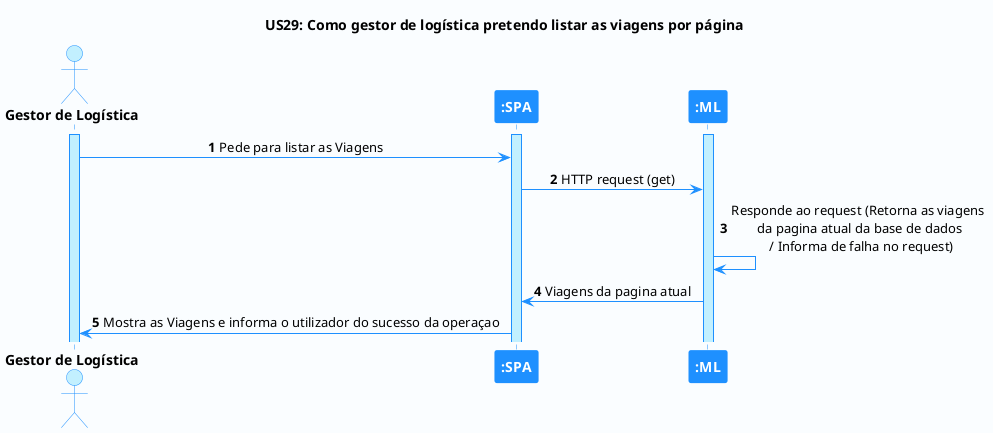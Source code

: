 @startuml hello

'-Style----------------------------------------------------------------------------------------------------------------

autonumber

skinparam DefaultTextAlignment center

skinparam BackgroundColor #fafdff

skinparam sequence {
    LifeLineBorderColor DodgerBlue
    LifeLineBackgroundColor APPLICATION

    ActorBackgroundColor APPLICATION
    ActorBorderColor DodgerBlue

    BackgroundColor #FFFFFF
    ArrowColor DodgerBlue
    BorderColor DodgerBlue

    ParticipantBackgroundColor DodgerBlue
    ParticipantFontColor #FFFFFF
    ParticipantBorderColor DodgerBlue

    GroupBorderColor #082642
    GroupBackgroundColor APPLICATION
}

skinparam note {
    LifeLineBorderColor DodgerBlue
    LifeLineBackgroundColor APPLICATION

    ActorBackgroundColor APPLICATION
    ActorBorderColor DodgerBlue

    BackgroundColor #FFFFFF
    ArrowColor DodgerBlue
    BorderColor DodgerBlue

    ParticipantBackgroundColor DodgerBlue
    ParticipantFontColor #FFFFFF
    ParticipantBorderColor DodgerBlue

    GroupBorderColor #082642
    GroupBackgroundColor APPLICATION
}

'-Title----------------------------------------------------------------------------------------------------------------

title US29: Como gestor de logística pretendo listar as viagens por página

'-Actors/Participants--------------------------------------------------------------------------------------------------

actor "<b>Gestor de Logística" as A
participant "<b>:SPA" as SPA
participant "<b>:ML" as M

'-Associations---------------------------------------------------------------------------------------------------------

activate A
activate M
activate SPA

A -> SPA: Pede para listar as Viagens
SPA -> M: HTTP request (get)
M -> M: Responde ao request (Retorna as viagens \n da pagina atual da base de dados \n / Informa de falha no request)
M -> SPA: Viagens da pagina atual
SPA -> A: Mostra as Viagens e informa o utilizador do sucesso da operaçao

'----------------------------------------------------------------------------------------------------------------------

@enduml